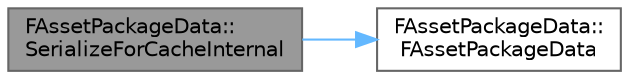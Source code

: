 digraph "FAssetPackageData::SerializeForCacheInternal"
{
 // INTERACTIVE_SVG=YES
 // LATEX_PDF_SIZE
  bgcolor="transparent";
  edge [fontname=Helvetica,fontsize=10,labelfontname=Helvetica,labelfontsize=10];
  node [fontname=Helvetica,fontsize=10,shape=box,height=0.2,width=0.4];
  rankdir="LR";
  Node1 [id="Node000001",label="FAssetPackageData::\lSerializeForCacheInternal",height=0.2,width=0.4,color="gray40", fillcolor="grey60", style="filled", fontcolor="black",tooltip=" "];
  Node1 -> Node2 [id="edge1_Node000001_Node000002",color="steelblue1",style="solid",tooltip=" "];
  Node2 [id="Node000002",label="FAssetPackageData::\lFAssetPackageData",height=0.2,width=0.4,color="grey40", fillcolor="white", style="filled",URL="$db/df4/classFAssetPackageData.html#a392e8b4c009ac2d71fc6bc619aa5d32b",tooltip=" "];
}
